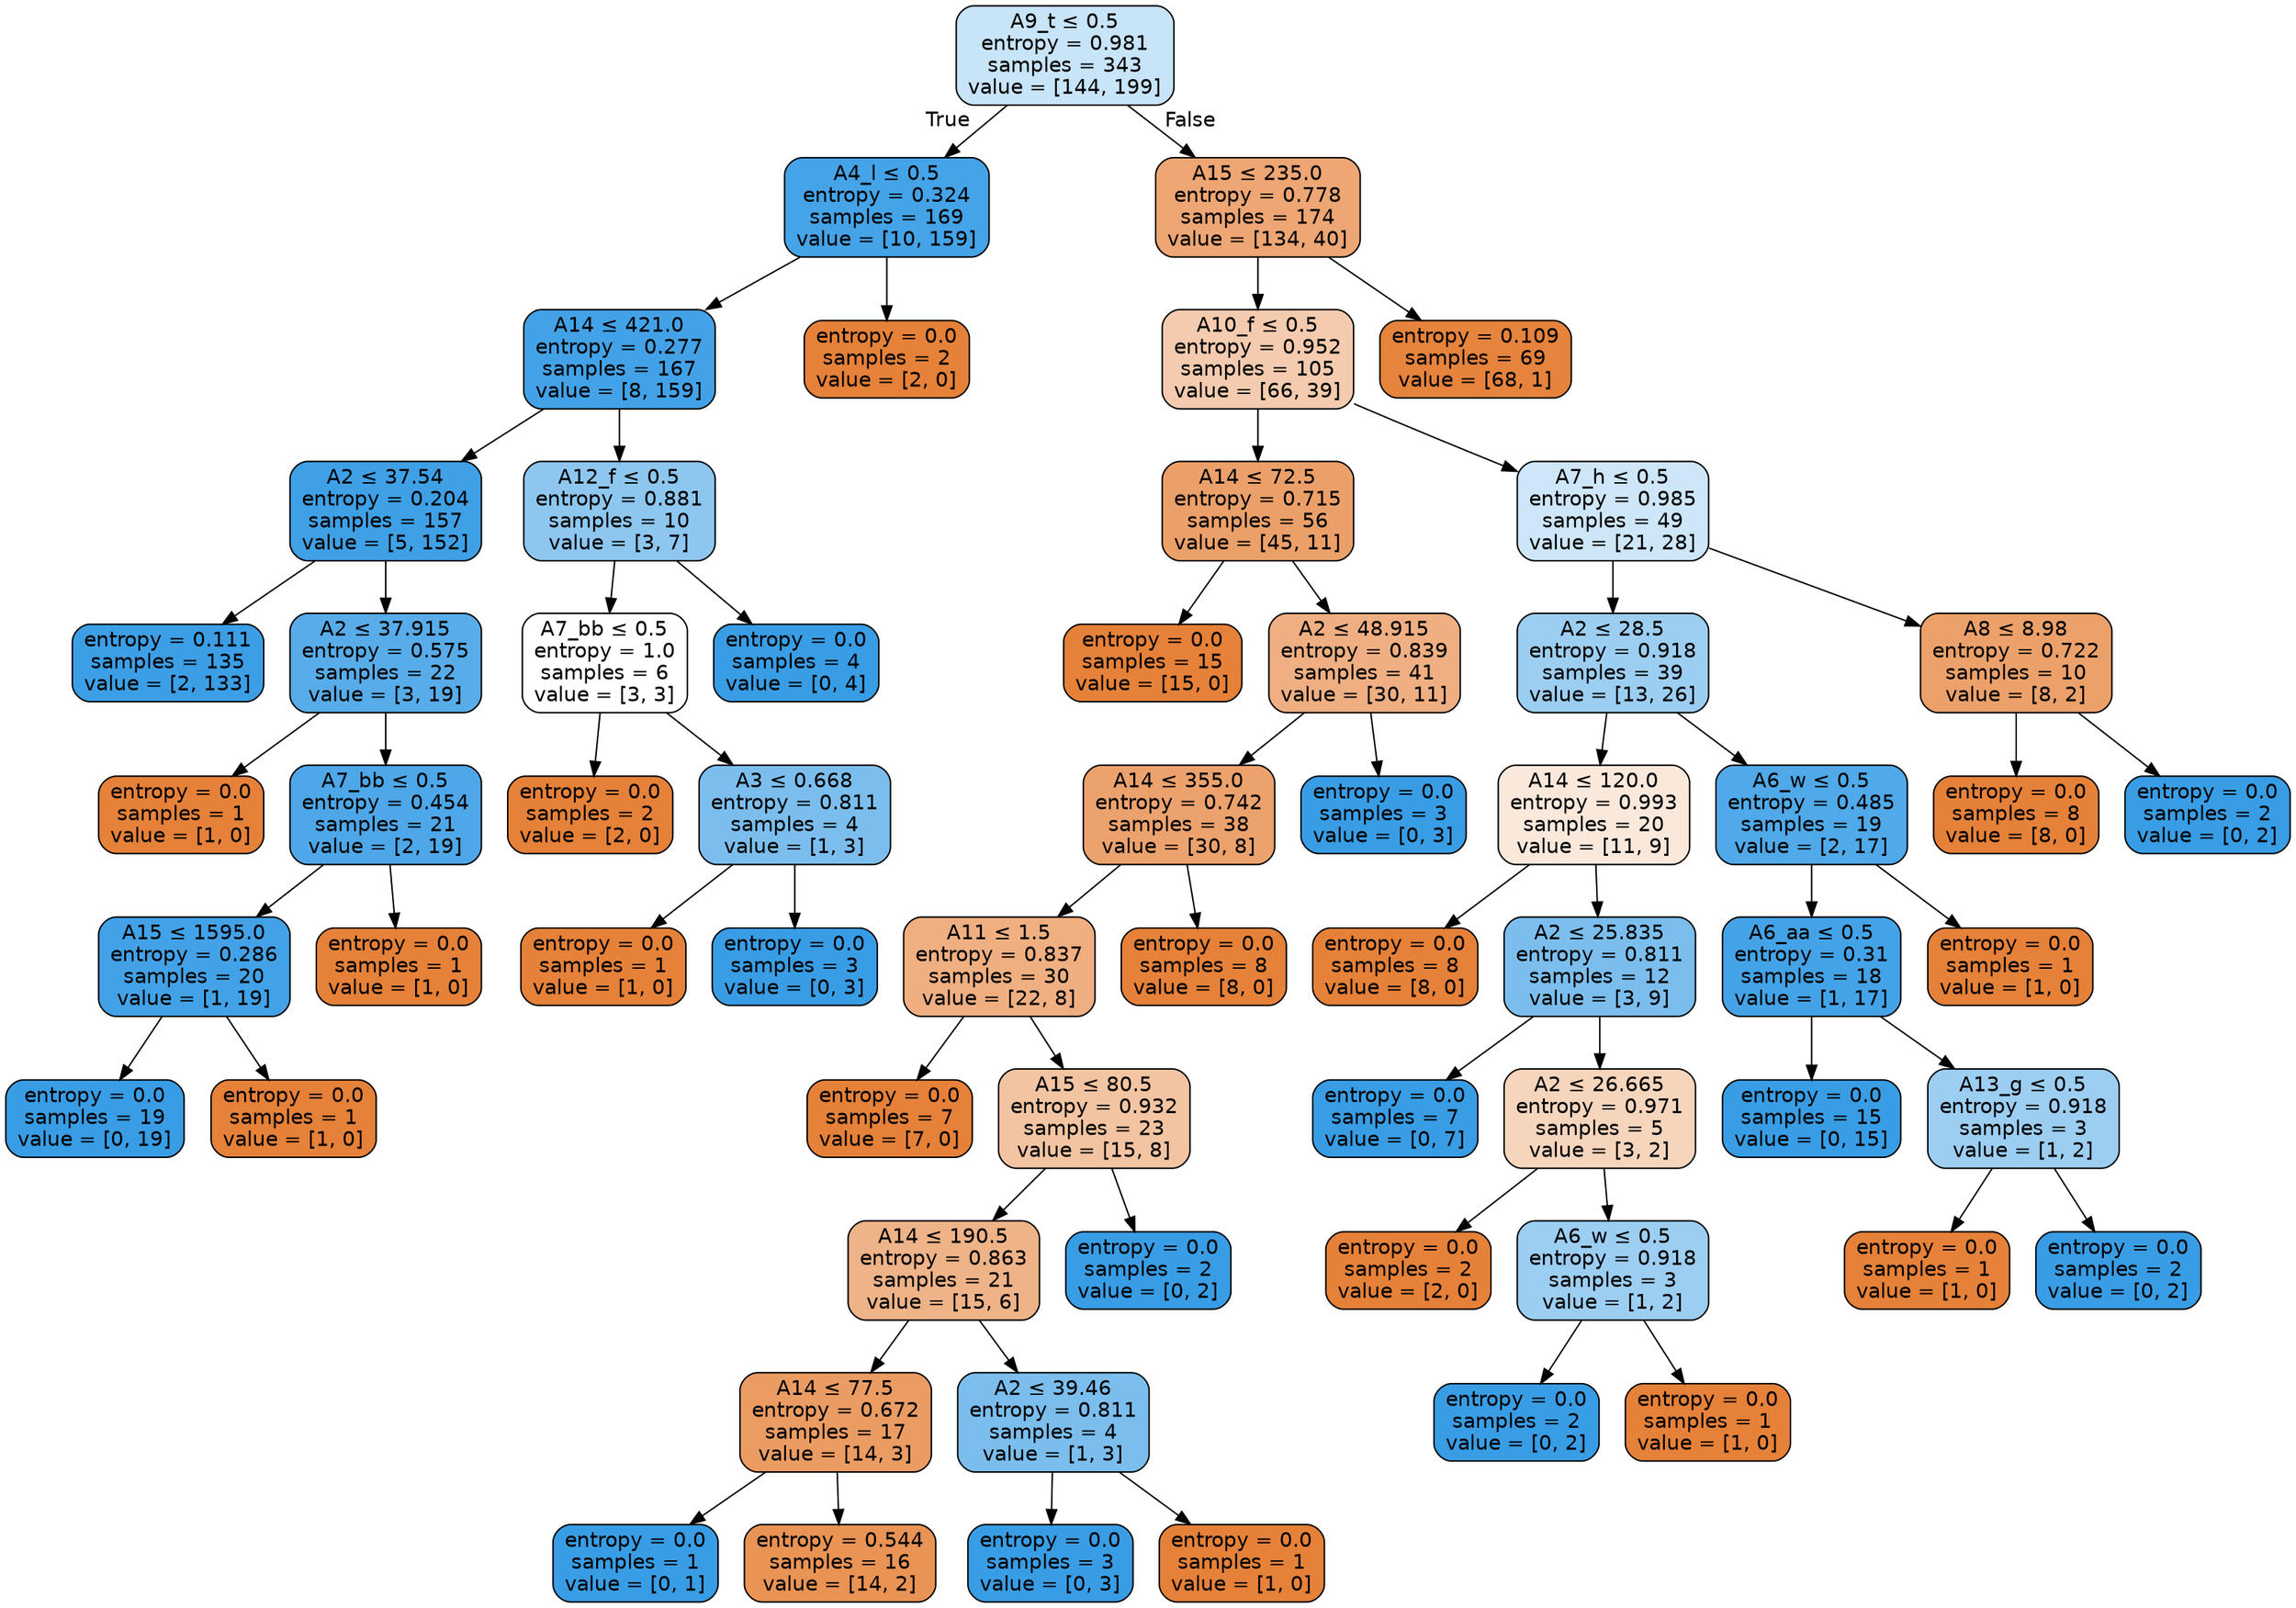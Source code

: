 digraph Tree {
node [shape=box, style="filled, rounded", color="black", fontname=helvetica] ;
edge [fontname=helvetica] ;
0 [label=<A9_t &le; 0.5<br/>entropy = 0.981<br/>samples = 343<br/>value = [144, 199]>, fillcolor="#399de546"] ;
1 [label=<A4_l &le; 0.5<br/>entropy = 0.324<br/>samples = 169<br/>value = [10, 159]>, fillcolor="#399de5ef"] ;
0 -> 1 [labeldistance=2.5, labelangle=45, headlabel="True"] ;
2 [label=<A14 &le; 421.0<br/>entropy = 0.277<br/>samples = 167<br/>value = [8, 159]>, fillcolor="#399de5f2"] ;
1 -> 2 ;
3 [label=<A2 &le; 37.54<br/>entropy = 0.204<br/>samples = 157<br/>value = [5, 152]>, fillcolor="#399de5f7"] ;
2 -> 3 ;
4 [label=<entropy = 0.111<br/>samples = 135<br/>value = [2, 133]>, fillcolor="#399de5fb"] ;
3 -> 4 ;
13 [label=<A2 &le; 37.915<br/>entropy = 0.575<br/>samples = 22<br/>value = [3, 19]>, fillcolor="#399de5d7"] ;
3 -> 13 ;
14 [label=<entropy = 0.0<br/>samples = 1<br/>value = [1, 0]>, fillcolor="#e58139ff"] ;
13 -> 14 ;
15 [label=<A7_bb &le; 0.5<br/>entropy = 0.454<br/>samples = 21<br/>value = [2, 19]>, fillcolor="#399de5e4"] ;
13 -> 15 ;
16 [label=<A15 &le; 1595.0<br/>entropy = 0.286<br/>samples = 20<br/>value = [1, 19]>, fillcolor="#399de5f2"] ;
15 -> 16 ;
17 [label=<entropy = 0.0<br/>samples = 19<br/>value = [0, 19]>, fillcolor="#399de5ff"] ;
16 -> 17 ;
18 [label=<entropy = 0.0<br/>samples = 1<br/>value = [1, 0]>, fillcolor="#e58139ff"] ;
16 -> 18 ;
19 [label=<entropy = 0.0<br/>samples = 1<br/>value = [1, 0]>, fillcolor="#e58139ff"] ;
15 -> 19 ;
20 [label=<A12_f &le; 0.5<br/>entropy = 0.881<br/>samples = 10<br/>value = [3, 7]>, fillcolor="#399de592"] ;
2 -> 20 ;
21 [label=<A7_bb &le; 0.5<br/>entropy = 1.0<br/>samples = 6<br/>value = [3, 3]>, fillcolor="#e5813900"] ;
20 -> 21 ;
22 [label=<entropy = 0.0<br/>samples = 2<br/>value = [2, 0]>, fillcolor="#e58139ff"] ;
21 -> 22 ;
23 [label=<A3 &le; 0.668<br/>entropy = 0.811<br/>samples = 4<br/>value = [1, 3]>, fillcolor="#399de5aa"] ;
21 -> 23 ;
24 [label=<entropy = 0.0<br/>samples = 1<br/>value = [1, 0]>, fillcolor="#e58139ff"] ;
23 -> 24 ;
25 [label=<entropy = 0.0<br/>samples = 3<br/>value = [0, 3]>, fillcolor="#399de5ff"] ;
23 -> 25 ;
26 [label=<entropy = 0.0<br/>samples = 4<br/>value = [0, 4]>, fillcolor="#399de5ff"] ;
20 -> 26 ;
27 [label=<entropy = 0.0<br/>samples = 2<br/>value = [2, 0]>, fillcolor="#e58139ff"] ;
1 -> 27 ;
28 [label=<A15 &le; 235.0<br/>entropy = 0.778<br/>samples = 174<br/>value = [134, 40]>, fillcolor="#e58139b3"] ;
0 -> 28 [labeldistance=2.5, labelangle=-45, headlabel="False"] ;
29 [label=<A10_f &le; 0.5<br/>entropy = 0.952<br/>samples = 105<br/>value = [66, 39]>, fillcolor="#e5813968"] ;
28 -> 29 ;
30 [label=<A14 &le; 72.5<br/>entropy = 0.715<br/>samples = 56<br/>value = [45, 11]>, fillcolor="#e58139c1"] ;
29 -> 30 ;
31 [label=<entropy = 0.0<br/>samples = 15<br/>value = [15, 0]>, fillcolor="#e58139ff"] ;
30 -> 31 ;
32 [label=<A2 &le; 48.915<br/>entropy = 0.839<br/>samples = 41<br/>value = [30, 11]>, fillcolor="#e58139a1"] ;
30 -> 32 ;
33 [label=<A14 &le; 355.0<br/>entropy = 0.742<br/>samples = 38<br/>value = [30, 8]>, fillcolor="#e58139bb"] ;
32 -> 33 ;
34 [label=<A11 &le; 1.5<br/>entropy = 0.837<br/>samples = 30<br/>value = [22, 8]>, fillcolor="#e58139a2"] ;
33 -> 34 ;
35 [label=<entropy = 0.0<br/>samples = 7<br/>value = [7, 0]>, fillcolor="#e58139ff"] ;
34 -> 35 ;
36 [label=<A15 &le; 80.5<br/>entropy = 0.932<br/>samples = 23<br/>value = [15, 8]>, fillcolor="#e5813977"] ;
34 -> 36 ;
37 [label=<A14 &le; 190.5<br/>entropy = 0.863<br/>samples = 21<br/>value = [15, 6]>, fillcolor="#e5813999"] ;
36 -> 37 ;
38 [label=<A14 &le; 77.5<br/>entropy = 0.672<br/>samples = 17<br/>value = [14, 3]>, fillcolor="#e58139c8"] ;
37 -> 38 ;
39 [label=<entropy = 0.0<br/>samples = 1<br/>value = [0, 1]>, fillcolor="#399de5ff"] ;
38 -> 39 ;
40 [label=<entropy = 0.544<br/>samples = 16<br/>value = [14, 2]>, fillcolor="#e58139db"] ;
38 -> 40 ;
41 [label=<A2 &le; 39.46<br/>entropy = 0.811<br/>samples = 4<br/>value = [1, 3]>, fillcolor="#399de5aa"] ;
37 -> 41 ;
42 [label=<entropy = 0.0<br/>samples = 3<br/>value = [0, 3]>, fillcolor="#399de5ff"] ;
41 -> 42 ;
43 [label=<entropy = 0.0<br/>samples = 1<br/>value = [1, 0]>, fillcolor="#e58139ff"] ;
41 -> 43 ;
44 [label=<entropy = 0.0<br/>samples = 2<br/>value = [0, 2]>, fillcolor="#399de5ff"] ;
36 -> 44 ;
45 [label=<entropy = 0.0<br/>samples = 8<br/>value = [8, 0]>, fillcolor="#e58139ff"] ;
33 -> 45 ;
46 [label=<entropy = 0.0<br/>samples = 3<br/>value = [0, 3]>, fillcolor="#399de5ff"] ;
32 -> 46 ;
47 [label=<A7_h &le; 0.5<br/>entropy = 0.985<br/>samples = 49<br/>value = [21, 28]>, fillcolor="#399de540"] ;
29 -> 47 ;
48 [label=<A2 &le; 28.5<br/>entropy = 0.918<br/>samples = 39<br/>value = [13, 26]>, fillcolor="#399de57f"] ;
47 -> 48 ;
49 [label=<A14 &le; 120.0<br/>entropy = 0.993<br/>samples = 20<br/>value = [11, 9]>, fillcolor="#e581392e"] ;
48 -> 49 ;
50 [label=<entropy = 0.0<br/>samples = 8<br/>value = [8, 0]>, fillcolor="#e58139ff"] ;
49 -> 50 ;
51 [label=<A2 &le; 25.835<br/>entropy = 0.811<br/>samples = 12<br/>value = [3, 9]>, fillcolor="#399de5aa"] ;
49 -> 51 ;
52 [label=<entropy = 0.0<br/>samples = 7<br/>value = [0, 7]>, fillcolor="#399de5ff"] ;
51 -> 52 ;
53 [label=<A2 &le; 26.665<br/>entropy = 0.971<br/>samples = 5<br/>value = [3, 2]>, fillcolor="#e5813955"] ;
51 -> 53 ;
54 [label=<entropy = 0.0<br/>samples = 2<br/>value = [2, 0]>, fillcolor="#e58139ff"] ;
53 -> 54 ;
55 [label=<A6_w &le; 0.5<br/>entropy = 0.918<br/>samples = 3<br/>value = [1, 2]>, fillcolor="#399de57f"] ;
53 -> 55 ;
56 [label=<entropy = 0.0<br/>samples = 2<br/>value = [0, 2]>, fillcolor="#399de5ff"] ;
55 -> 56 ;
57 [label=<entropy = 0.0<br/>samples = 1<br/>value = [1, 0]>, fillcolor="#e58139ff"] ;
55 -> 57 ;
58 [label=<A6_w &le; 0.5<br/>entropy = 0.485<br/>samples = 19<br/>value = [2, 17]>, fillcolor="#399de5e1"] ;
48 -> 58 ;
59 [label=<A6_aa &le; 0.5<br/>entropy = 0.31<br/>samples = 18<br/>value = [1, 17]>, fillcolor="#399de5f0"] ;
58 -> 59 ;
60 [label=<entropy = 0.0<br/>samples = 15<br/>value = [0, 15]>, fillcolor="#399de5ff"] ;
59 -> 60 ;
61 [label=<A13_g &le; 0.5<br/>entropy = 0.918<br/>samples = 3<br/>value = [1, 2]>, fillcolor="#399de57f"] ;
59 -> 61 ;
62 [label=<entropy = 0.0<br/>samples = 1<br/>value = [1, 0]>, fillcolor="#e58139ff"] ;
61 -> 62 ;
63 [label=<entropy = 0.0<br/>samples = 2<br/>value = [0, 2]>, fillcolor="#399de5ff"] ;
61 -> 63 ;
64 [label=<entropy = 0.0<br/>samples = 1<br/>value = [1, 0]>, fillcolor="#e58139ff"] ;
58 -> 64 ;
65 [label=<A8 &le; 8.98<br/>entropy = 0.722<br/>samples = 10<br/>value = [8, 2]>, fillcolor="#e58139bf"] ;
47 -> 65 ;
66 [label=<entropy = 0.0<br/>samples = 8<br/>value = [8, 0]>, fillcolor="#e58139ff"] ;
65 -> 66 ;
67 [label=<entropy = 0.0<br/>samples = 2<br/>value = [0, 2]>, fillcolor="#399de5ff"] ;
65 -> 67 ;
68 [label=<entropy = 0.109<br/>samples = 69<br/>value = [68, 1]>, fillcolor="#e58139fb"] ;
28 -> 68 ;
}